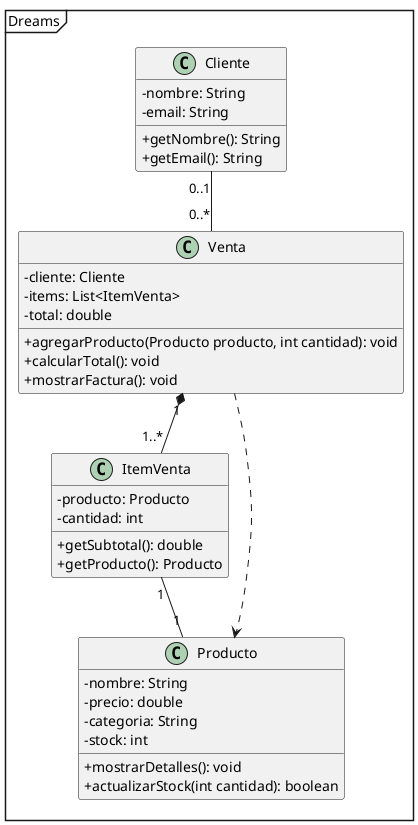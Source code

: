 @startuml dreams
'left to right direction
skinparam classAttributeIconSize 0

Mainframe Dreams

class Cliente {
  - nombre: String
  - email: String
  + getNombre(): String
  + getEmail(): String
}

class Venta {
  - cliente: Cliente
  - items: List<ItemVenta>
  - total: double
  + agregarProducto(Producto producto, int cantidad): void
  + calcularTotal(): void
  + mostrarFactura(): void
}

class ItemVenta {
  - producto: Producto
  - cantidad: int
  + getSubtotal(): double
  + getProducto(): Producto
}

class Producto {
  - nombre: String
  - precio: double
  - categoria: String
  - stock: int
  + mostrarDetalles(): void
  + actualizarStock(int cantidad): boolean
}

Cliente "0..1" -- "0..*" Venta
Venta "1" *-- "1..*" ItemVenta
ItemVenta "1" -- "1" Producto
Venta ..> Producto

@enduml
